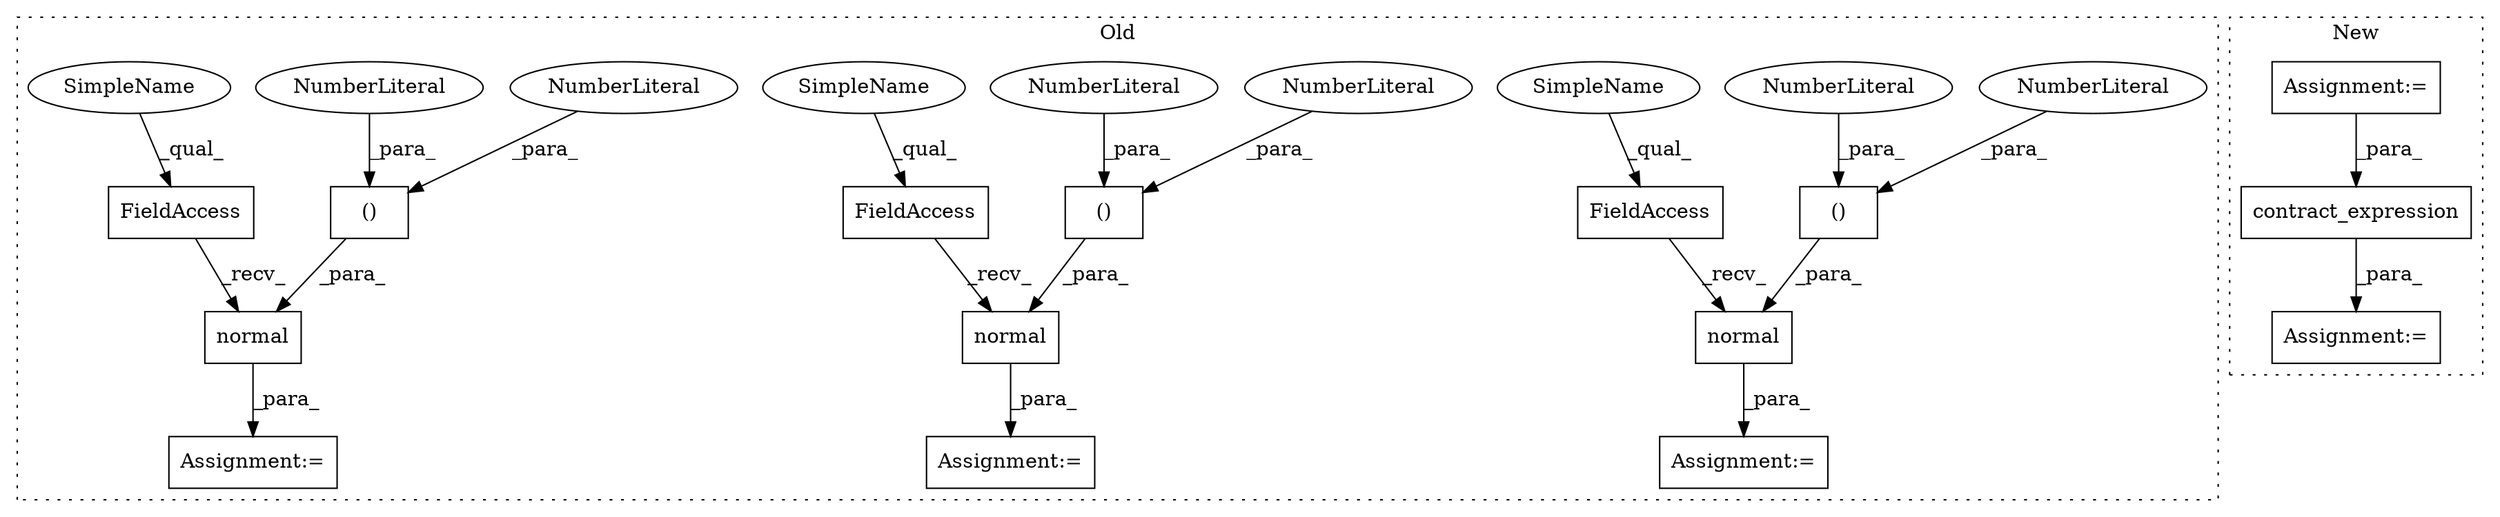 digraph G {
subgraph cluster0 {
1 [label="normal" a="32" s="2195,2222" l="12,2" shape="box"];
3 [label="()" a="106" s="2207" l="15" shape="box"];
4 [label="NumberLiteral" a="34" s="2221" l="1" shape="ellipse"];
5 [label="NumberLiteral" a="34" s="2207" l="1" shape="ellipse"];
6 [label="FieldAccess" a="22" s="2182" l="12" shape="box"];
7 [label="FieldAccess" a="22" s="2233" l="12" shape="box"];
8 [label="normal" a="32" s="2246,2273" l="12,2" shape="box"];
9 [label="()" a="106" s="2258" l="15" shape="box"];
10 [label="NumberLiteral" a="34" s="2272" l="1" shape="ellipse"];
11 [label="NumberLiteral" a="34" s="2258" l="1" shape="ellipse"];
12 [label="FieldAccess" a="22" s="2132" l="12" shape="box"];
13 [label="normal" a="32" s="2145,2172" l="12,2" shape="box"];
14 [label="()" a="106" s="2157" l="15" shape="box"];
15 [label="NumberLiteral" a="34" s="2157" l="1" shape="ellipse"];
16 [label="NumberLiteral" a="34" s="2171" l="1" shape="ellipse"];
18 [label="Assignment:=" a="7" s="2181" l="1" shape="box"];
20 [label="Assignment:=" a="7" s="2232" l="1" shape="box"];
21 [label="Assignment:=" a="7" s="2131" l="1" shape="box"];
22 [label="SimpleName" a="42" s="2233" l="5" shape="ellipse"];
23 [label="SimpleName" a="42" s="2132" l="5" shape="ellipse"];
24 [label="SimpleName" a="42" s="2182" l="5" shape="ellipse"];
label = "Old";
style="dotted";
}
subgraph cluster1 {
2 [label="contract_expression" a="32" s="2578,2625" l="20,1" shape="box"];
17 [label="Assignment:=" a="7" s="2577" l="1" shape="box"];
19 [label="Assignment:=" a="7" s="2461" l="1" shape="box"];
label = "New";
style="dotted";
}
1 -> 18 [label="_para_"];
2 -> 17 [label="_para_"];
3 -> 1 [label="_para_"];
4 -> 3 [label="_para_"];
5 -> 3 [label="_para_"];
6 -> 1 [label="_recv_"];
7 -> 8 [label="_recv_"];
8 -> 20 [label="_para_"];
9 -> 8 [label="_para_"];
10 -> 9 [label="_para_"];
11 -> 9 [label="_para_"];
12 -> 13 [label="_recv_"];
13 -> 21 [label="_para_"];
14 -> 13 [label="_para_"];
15 -> 14 [label="_para_"];
16 -> 14 [label="_para_"];
19 -> 2 [label="_para_"];
22 -> 7 [label="_qual_"];
23 -> 12 [label="_qual_"];
24 -> 6 [label="_qual_"];
}